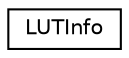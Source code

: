 digraph "Graphical Class Hierarchy"
{
 // LATEX_PDF_SIZE
  edge [fontname="Helvetica",fontsize="10",labelfontname="Helvetica",labelfontsize="10"];
  node [fontname="Helvetica",fontsize="10",shape=record];
  rankdir="LR";
  Node0 [label="LUTInfo",height=0.2,width=0.4,color="black", fillcolor="white", style="filled",URL="$structarm__compute_1_1_l_u_t_info.xhtml",tooltip=" "];
}
